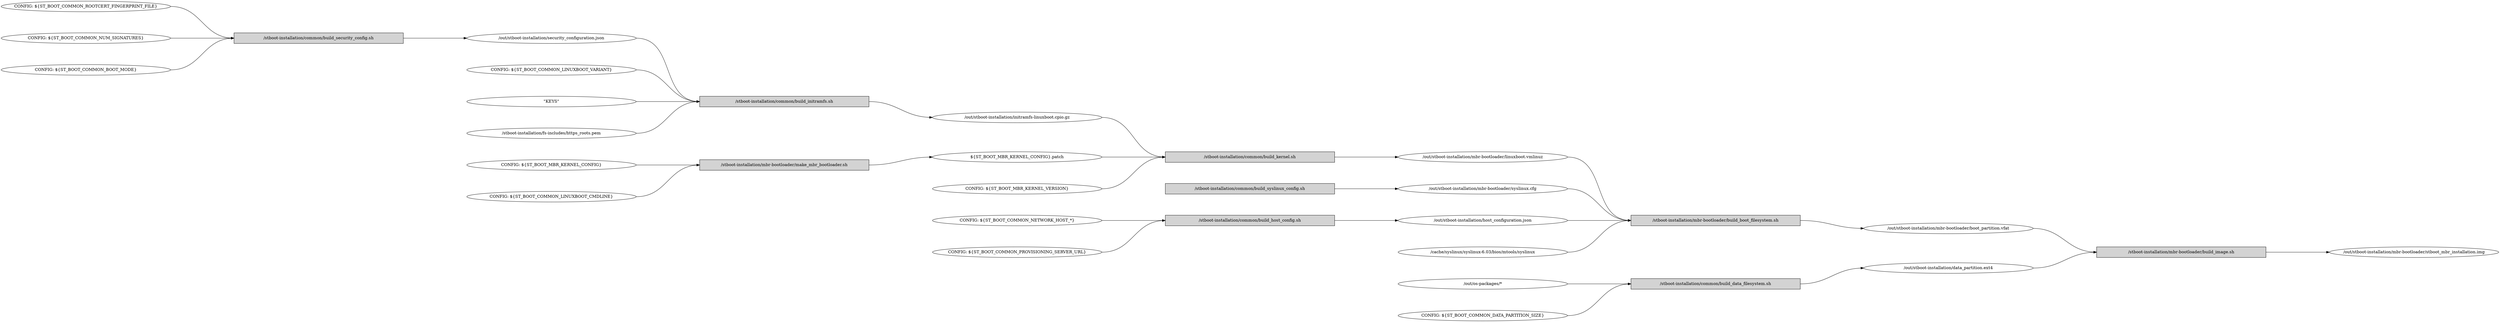 digraph make_mbr_bootloader {	
	rankdir=LR
	node [shape=box style=filled fixedsize=true width=8]
	ranksep=3
	nodesep="1"
	constraint=false
	edge [headport="w" tailport="e"]
	







// "/stboot-installation/common/build_security_config.sh"

	{
		node [style=solid shape=ellipse]
		//"/cache/configs/current/st_boot_mbr.conf"

		"CONFIG: ${ST_BOOT_COMMON_ROOTCERT_FINGERPRINT_FILE}"
		"CONFIG: ${ST_BOOT_COMMON_NUM_SIGNATURES}"
		"CONFIG: ${ST_BOOT_COMMON_BOOT_MODE}" 
	}
	-> 
	"/stboot-installation/common/build_security_config.sh" 
	->	
	{
		node [style=solid shape=ellipse]
		"/out/stboot-installation/security_configuration.json"
	}
		


// "/stboot-installation/common/build_initramfs.sh"

	{ 
		node [style=solid shape=ellipse]
		//"/cache/configs/current/st_boot_mbr.conf" 
		"CONFIG: ${ST_BOOT_COMMON_LINUXBOOT_VARIANT}"

		"/out/stboot-installation/security_configuration.json"

		"\"KEYS\""
		"/stboot-installation/fs-includes/https_roots.pem"

		// only variant debug/full
		// "/stboot-installation/fs-includes/netsetup.elv"
		// "netsetup.elv" 			
		// "/stboot-installation/fs-includes/start_cpu.elv"
		// "start_cpu.elv" 		
		// "/out/keys/cpu_keys/ssh_host_rsa_key"
		// "/etc/ssh/ssh_host_rsa_key" 
		// "/out/keys/cpu_keys/cpu_rsa.pub" 				
	}
	-> 
	"/stboot-installation/common/build_initramfs.sh"
	->
	{
		node [style=solid shape=ellipse]
		//"/out/stboot-installation/initramfs-linuxboot.cpio"
		"/out/stboot-installation/initramfs-linuxboot.cpio.gz"
	}


	
// "/stboot-installation/mbr-bootloader/make_mbr_bootloader.sh"

	{ 
		node [style=solid shape=ellipse]
		//"/cache/configs/current/st_boot_mbr.conf" 
		"CONFIG: ${ST_BOOT_MBR_KERNEL_CONFIG}"
		"CONFIG: ${ST_BOOT_COMMON_LINUXBOOT_CMDLINE}"
	}
	-> 
	"/stboot-installation/mbr-bootloader/make_mbr_bootloader.sh"
	->
	{
		node [style=solid shape=ellipse]
		"${ST_BOOT_MBR_KERNEL_CONFIG}.patch"
	}




// "/stboot-installation/common/build_kernel.sh"

	{ 
		node [style=solid shape=ellipse]
		//"/cache/configs/current/st_boot_mbr.conf" 
		
		"CONFIG: ${ST_BOOT_MBR_KERNEL_VERSION}"
		"${ST_BOOT_MBR_KERNEL_CONFIG}.patch"

		"/out/stboot-installation/initramfs-linuxboot.cpio.gz" // in defconfig aka "${ST_BOOT_MBR_KERNEL_CONFIG}.patch"
	}
	-> 
	"/stboot-installation/common/build_kernel.sh"
	->
	{
		node [style=solid shape=ellipse]
		// "/cache/gnupg/keyring.gpg"	// will be only cached
		"/out/stboot-installation/mbr-bootloader/linuxboot.vmlinuz"
	}



// "/stboot-installation/common/build_syslinux_config.sh"

	"/stboot-installation/common/build_syslinux_config.sh"
	->
	{
		node [style=solid shape=ellipse]
		"/out/stboot-installation/mbr-bootloader/syslinux.cfg"
	}



// "/stboot-installation/common/build_host_config.sh"

	{ 
		node [style=solid shape=ellipse]
		//"/cache/configs/current/st_boot_mbr.conf" 
		"CONFIG: ${ST_BOOT_COMMON_NETWORK_HOST_*}"
		"CONFIG: ${ST_BOOT_COMMON_PROVISIONING_SERVER_URL}"
	}
	-> 
	"/stboot-installation/common/build_host_config.sh"
	->
	{
		node [style=solid shape=ellipse]
		"/out/stboot-installation/host_configuration.json"
	}



// "/stboot-installation/mbr-bootloader/build_boot_filesystem.sh"
	{ 
		node [style=solid shape=ellipse]
		"/cache/syslinux/syslinux-6.03/bios/mtools/syslinux"
		"/out/stboot-installation/mbr-bootloader/linuxboot.vmlinuz"
		"/out/stboot-installation/mbr-bootloader/syslinux.cfg"
		"/out/stboot-installation/host_configuration.json"
	}
	-> 
	"/stboot-installation/mbr-bootloader/build_boot_filesystem.sh"
	->
	{
		node [style=solid shape=ellipse]
		"/out/stboot-installation/mbr-bootloader/boot_partition.vfat"
	}




// "/stboot-installation/common/build_data_filesystem.sh"
	{ 
		node [style=solid shape=ellipse]
		"/out/os-packages/\*"
		//"/out/os-packages/local_boot_order_file"
		"CONFIG: ${ST_BOOT_COMMON_DATA_PARTITION_SIZE}"
	}
	-> 
	"/stboot-installation/common/build_data_filesystem.sh"
	->
	{
		node [style=solid shape=ellipse]
		"/out/stboot-installation/data_partition.ext4"
	}


// "/stboot-installation/mbr-bootloader/build_image.sh"

	{ 
		node [style=solid shape=ellipse]
		"/out/stboot-installation/mbr-bootloader/boot_partition.vfat"
		"/out/stboot-installation/data_partition.ext4"
	}
	-> 
	"/stboot-installation/mbr-bootloader/build_image.sh"
	->
	{
		node [style=solid shape=ellipse]
		"/out/stboot-installation/mbr-bootloader/stboot_mbr_installation.img"
	}

	
	
//	}
	
	
	
	
}
